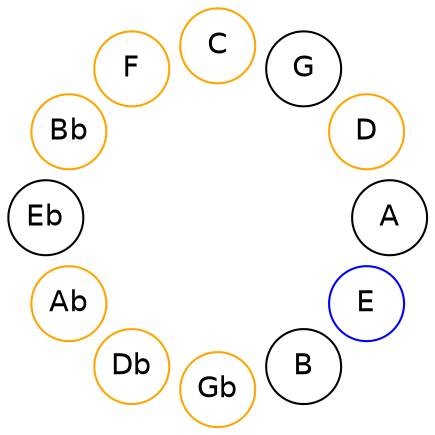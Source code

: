 
graph {

layout = circo;
mindist = .1

node [shape = circle, fontname = Helvetica, margin = 0]
edge [style=invis]

subgraph 1 {
	E -- B -- Gb -- Db -- Ab -- Eb -- Bb -- F -- C -- G -- D -- A -- E
}

E [color=blue];
Gb [color=orange];
Db [color=orange];
Ab [color=orange];
Bb [color=orange];
F [color=orange];
C [color=orange];
D [color=orange];
}
